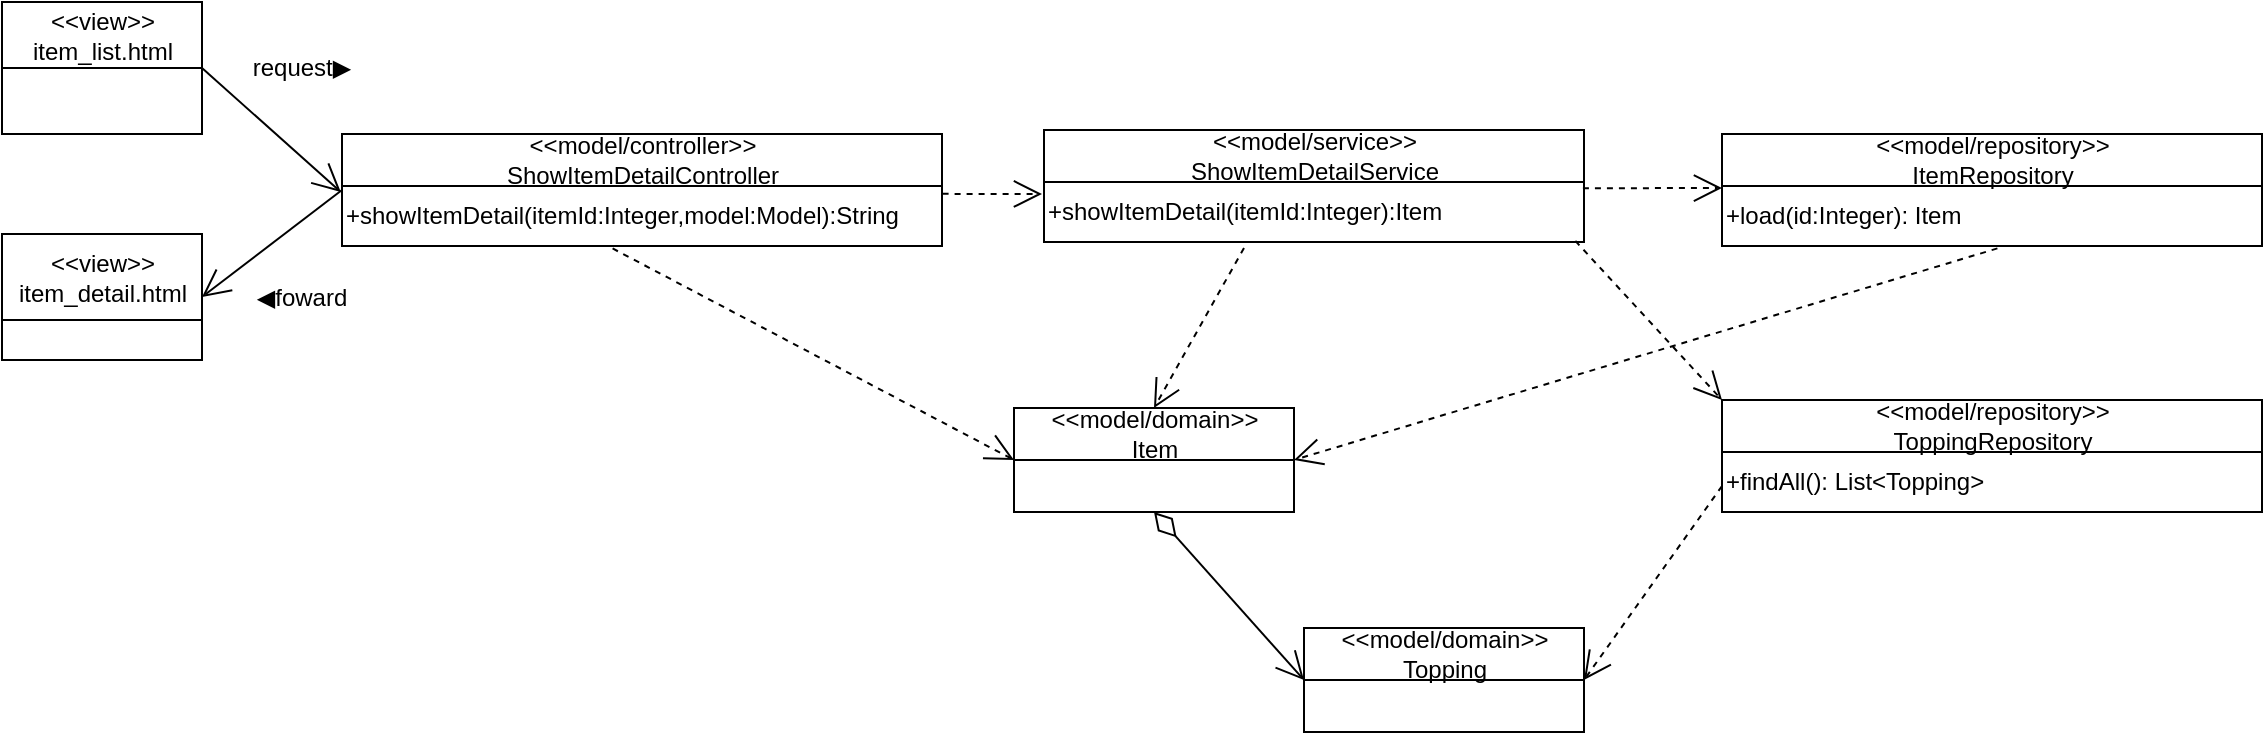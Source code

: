 <mxfile>
    <diagram id="Nn23bzKU2zcBXhhnlvNa" name="ページ1">
        <mxGraphModel dx="1407" dy="862" grid="1" gridSize="10" guides="1" tooltips="1" connect="1" arrows="1" fold="1" page="1" pageScale="1" pageWidth="827" pageHeight="1169" math="0" shadow="0">
            <root>
                <mxCell id="0"/>
                <mxCell id="1" parent="0"/>
                <mxCell id="2" value="&amp;lt;&amp;lt;model/domain&amp;gt;&amp;gt;&lt;br&gt;Item" style="swimlane;fontStyle=0;childLayout=stackLayout;horizontal=1;startSize=26;fillColor=none;horizontalStack=0;resizeParent=1;resizeParentMax=0;resizeLast=0;collapsible=1;marginBottom=0;html=1;" vertex="1" parent="1">
                    <mxGeometry x="526" y="463" width="140" height="52" as="geometry"/>
                </mxCell>
                <mxCell id="3" value="&amp;lt;&amp;lt;model/repository&amp;gt;&amp;gt;&lt;br&gt;ItemRepository" style="swimlane;fontStyle=0;childLayout=stackLayout;horizontal=1;startSize=26;fillColor=none;horizontalStack=0;resizeParent=1;resizeParentMax=0;resizeLast=0;collapsible=1;marginBottom=0;html=1;" vertex="1" parent="1">
                    <mxGeometry x="880" y="326" width="270" height="56" as="geometry"/>
                </mxCell>
                <mxCell id="4" value="+load(id:Integer): Item" style="text;html=1;align=left;verticalAlign=middle;resizable=0;points=[];autosize=1;strokeColor=none;fillColor=none;" vertex="1" parent="3">
                    <mxGeometry y="26" width="270" height="30" as="geometry"/>
                </mxCell>
                <mxCell id="5" value="&amp;lt;&amp;lt;model/service&amp;gt;&amp;gt;&lt;br&gt;ShowItemDetailService" style="swimlane;fontStyle=0;childLayout=stackLayout;horizontal=1;startSize=26;fillColor=none;horizontalStack=0;resizeParent=1;resizeParentMax=0;resizeLast=0;collapsible=1;marginBottom=0;html=1;" vertex="1" parent="1">
                    <mxGeometry x="541" y="324" width="270" height="56" as="geometry"/>
                </mxCell>
                <mxCell id="6" value="+showItemDetail(itemId:Integer):Item" style="text;html=1;align=left;verticalAlign=middle;resizable=0;points=[];autosize=1;strokeColor=none;fillColor=none;" vertex="1" parent="5">
                    <mxGeometry y="26" width="270" height="30" as="geometry"/>
                </mxCell>
                <mxCell id="7" value="&amp;lt;&amp;lt;model/controller&amp;gt;&amp;gt;&lt;br&gt;ShowItemDetailController" style="swimlane;fontStyle=0;childLayout=stackLayout;horizontal=1;startSize=26;fillColor=none;horizontalStack=0;resizeParent=1;resizeParentMax=0;resizeLast=0;collapsible=1;marginBottom=0;html=1;" vertex="1" parent="1">
                    <mxGeometry x="190" y="326" width="300" height="56" as="geometry"/>
                </mxCell>
                <mxCell id="8" value="+showItemDetail(itemId:Integer,model:Model):String&lt;span style=&quot;text-align: left;&quot;&gt;&lt;br&gt;&lt;/span&gt;" style="text;html=1;align=left;verticalAlign=middle;resizable=0;points=[];autosize=1;strokeColor=none;fillColor=none;" vertex="1" parent="7">
                    <mxGeometry y="26" width="300" height="30" as="geometry"/>
                </mxCell>
                <mxCell id="9" value="&amp;lt;&amp;lt;view&amp;gt;&amp;gt;&lt;br&gt;item_list.html" style="swimlane;fontStyle=0;childLayout=stackLayout;horizontal=1;startSize=33;fillColor=none;horizontalStack=0;resizeParent=1;resizeParentMax=0;resizeLast=0;collapsible=1;marginBottom=0;html=1;" vertex="1" parent="1">
                    <mxGeometry x="20" y="260" width="100" height="66" as="geometry"/>
                </mxCell>
                <mxCell id="10" value="&amp;lt;&amp;lt;view&amp;gt;&amp;gt;&lt;br&gt;item_detail.html" style="swimlane;fontStyle=0;childLayout=stackLayout;horizontal=1;startSize=43;fillColor=none;horizontalStack=0;resizeParent=1;resizeParentMax=0;resizeLast=0;collapsible=1;marginBottom=0;html=1;" vertex="1" parent="1">
                    <mxGeometry x="20" y="376" width="100" height="63" as="geometry"/>
                </mxCell>
                <mxCell id="11" value="" style="endArrow=open;endFill=1;endSize=12;html=1;rounded=0;exitX=1;exitY=0.5;exitDx=0;exitDy=0;entryX=-0.002;entryY=0.1;entryDx=0;entryDy=0;entryPerimeter=0;" edge="1" parent="1" source="9" target="8">
                    <mxGeometry width="160" relative="1" as="geometry">
                        <mxPoint x="140" y="199.41" as="sourcePoint"/>
                        <mxPoint x="300" y="199.41" as="targetPoint"/>
                    </mxGeometry>
                </mxCell>
                <mxCell id="12" value="" style="endArrow=open;endFill=1;endSize=12;html=1;rounded=0;exitX=0;exitY=0.5;exitDx=0;exitDy=0;entryX=1;entryY=0.5;entryDx=0;entryDy=0;" edge="1" parent="1" source="7" target="10">
                    <mxGeometry width="160" relative="1" as="geometry">
                        <mxPoint x="140" y="340.91" as="sourcePoint"/>
                        <mxPoint x="300" y="340.91" as="targetPoint"/>
                    </mxGeometry>
                </mxCell>
                <mxCell id="13" value="" style="endArrow=open;endFill=1;endSize=12;html=1;rounded=0;dashed=1;exitX=1.001;exitY=0.131;exitDx=0;exitDy=0;exitPerimeter=0;" edge="1" parent="1" source="8">
                    <mxGeometry width="160" relative="1" as="geometry">
                        <mxPoint x="445" y="413" as="sourcePoint"/>
                        <mxPoint x="540" y="356" as="targetPoint"/>
                    </mxGeometry>
                </mxCell>
                <mxCell id="14" value="" style="endArrow=open;endFill=1;endSize=12;html=1;rounded=0;dashed=1;exitX=0.998;exitY=0.104;exitDx=0;exitDy=0;exitPerimeter=0;" edge="1" parent="1" source="6">
                    <mxGeometry width="160" relative="1" as="geometry">
                        <mxPoint x="790" y="413" as="sourcePoint"/>
                        <mxPoint x="880" y="353" as="targetPoint"/>
                    </mxGeometry>
                </mxCell>
                <mxCell id="15" value="" style="endArrow=open;endFill=1;endSize=12;html=1;rounded=0;dashed=1;entryX=0.5;entryY=0;entryDx=0;entryDy=0;" edge="1" parent="1" target="2">
                    <mxGeometry width="160" relative="1" as="geometry">
                        <mxPoint x="641" y="383" as="sourcePoint"/>
                        <mxPoint x="648" y="463" as="targetPoint"/>
                        <Array as="points"/>
                    </mxGeometry>
                </mxCell>
                <mxCell id="16" value="" style="endArrow=open;endFill=1;endSize=12;html=1;rounded=0;dashed=1;exitX=0.451;exitY=1.041;exitDx=0;exitDy=0;exitPerimeter=0;entryX=0;entryY=0.5;entryDx=0;entryDy=0;" edge="1" parent="1" source="8" target="2">
                    <mxGeometry width="160" relative="1" as="geometry">
                        <mxPoint x="350" y="453" as="sourcePoint"/>
                        <mxPoint x="510" y="453" as="targetPoint"/>
                    </mxGeometry>
                </mxCell>
                <mxCell id="17" value="" style="endArrow=open;endFill=1;endSize=12;html=1;rounded=0;dashed=1;exitX=0.51;exitY=1.04;exitDx=0;exitDy=0;exitPerimeter=0;entryX=1;entryY=0.5;entryDx=0;entryDy=0;" edge="1" parent="1" source="4" target="2">
                    <mxGeometry width="160" relative="1" as="geometry">
                        <mxPoint x="873" y="435" as="sourcePoint"/>
                        <mxPoint x="880" y="515" as="targetPoint"/>
                        <Array as="points"/>
                    </mxGeometry>
                </mxCell>
                <mxCell id="18" value="request▶" style="text;html=1;strokeColor=none;fillColor=none;align=center;verticalAlign=middle;whiteSpace=wrap;rounded=0;" vertex="1" parent="1">
                    <mxGeometry x="130" y="278" width="80" height="30" as="geometry"/>
                </mxCell>
                <mxCell id="19" value="◀foward" style="text;html=1;strokeColor=none;fillColor=none;align=center;verticalAlign=middle;whiteSpace=wrap;rounded=0;" vertex="1" parent="1">
                    <mxGeometry x="130" y="392.5" width="80" height="30" as="geometry"/>
                </mxCell>
                <mxCell id="20" value="&amp;lt;&amp;lt;model/repository&amp;gt;&amp;gt;&lt;br&gt;ToppingRepository" style="swimlane;fontStyle=0;childLayout=stackLayout;horizontal=1;startSize=26;fillColor=none;horizontalStack=0;resizeParent=1;resizeParentMax=0;resizeLast=0;collapsible=1;marginBottom=0;html=1;" vertex="1" parent="1">
                    <mxGeometry x="880" y="459" width="270" height="56" as="geometry"/>
                </mxCell>
                <mxCell id="21" value="+findAll(): List&amp;lt;Topping&amp;gt;" style="text;html=1;align=left;verticalAlign=middle;resizable=0;points=[];autosize=1;strokeColor=none;fillColor=none;" vertex="1" parent="20">
                    <mxGeometry y="26" width="270" height="30" as="geometry"/>
                </mxCell>
                <mxCell id="22" value="" style="endArrow=open;endFill=1;endSize=12;html=1;rounded=0;dashed=1;exitX=0.984;exitY=0.982;exitDx=0;exitDy=0;exitPerimeter=0;entryX=0;entryY=0;entryDx=0;entryDy=0;" edge="1" parent="1" source="6" target="20">
                    <mxGeometry width="160" relative="1" as="geometry">
                        <mxPoint x="800" y="403" as="sourcePoint"/>
                        <mxPoint x="810" y="492.5" as="targetPoint"/>
                        <Array as="points"/>
                    </mxGeometry>
                </mxCell>
                <mxCell id="23" value="" style="endArrow=open;endFill=1;endSize=12;html=1;rounded=0;dashed=1;exitX=0;exitY=0.567;exitDx=0;exitDy=0;exitPerimeter=0;entryX=1;entryY=0.5;entryDx=0;entryDy=0;" edge="1" parent="1" source="21" target="24">
                    <mxGeometry width="160" relative="1" as="geometry">
                        <mxPoint x="789" y="502" as="sourcePoint"/>
                        <mxPoint x="890" y="582" as="targetPoint"/>
                        <Array as="points"/>
                    </mxGeometry>
                </mxCell>
                <mxCell id="24" value="&amp;lt;&amp;lt;model/domain&amp;gt;&amp;gt;&lt;br&gt;Topping" style="swimlane;fontStyle=0;childLayout=stackLayout;horizontal=1;startSize=26;fillColor=none;horizontalStack=0;resizeParent=1;resizeParentMax=0;resizeLast=0;collapsible=1;marginBottom=0;html=1;" vertex="1" parent="1">
                    <mxGeometry x="671" y="573" width="140" height="52" as="geometry"/>
                </mxCell>
                <mxCell id="25" value="" style="endArrow=open;html=1;endSize=12;startArrow=diamondThin;startSize=14;startFill=0;align=left;verticalAlign=bottom;rounded=0;entryX=0;entryY=0.5;entryDx=0;entryDy=0;exitX=0.5;exitY=1;exitDx=0;exitDy=0;" edge="1" parent="1" source="2" target="24">
                    <mxGeometry x="-1" y="86" relative="1" as="geometry">
                        <mxPoint x="380" y="563" as="sourcePoint"/>
                        <mxPoint x="605" y="643" as="targetPoint"/>
                        <mxPoint x="-50" y="16" as="offset"/>
                    </mxGeometry>
                </mxCell>
            </root>
        </mxGraphModel>
    </diagram>
</mxfile>
